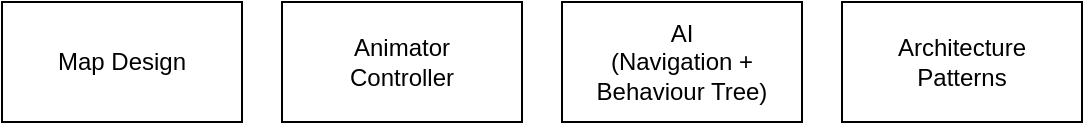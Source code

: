 <mxfile version="22.0.2" type="device">
  <diagram id="C5RBs43oDa-KdzZeNtuy" name="Page-1">
    <mxGraphModel dx="1050" dy="534" grid="1" gridSize="10" guides="1" tooltips="1" connect="1" arrows="1" fold="1" page="1" pageScale="1" pageWidth="827" pageHeight="1169" math="0" shadow="0">
      <root>
        <mxCell id="WIyWlLk6GJQsqaUBKTNV-0" />
        <mxCell id="WIyWlLk6GJQsqaUBKTNV-1" parent="WIyWlLk6GJQsqaUBKTNV-0" />
        <mxCell id="TbXr6djcCH5kdGfKxurd-0" value="Animator&lt;br&gt;Controller" style="rounded=0;whiteSpace=wrap;html=1;" vertex="1" parent="WIyWlLk6GJQsqaUBKTNV-1">
          <mxGeometry x="150" y="10" width="120" height="60" as="geometry" />
        </mxCell>
        <mxCell id="TbXr6djcCH5kdGfKxurd-1" value="Map Design" style="rounded=0;whiteSpace=wrap;html=1;" vertex="1" parent="WIyWlLk6GJQsqaUBKTNV-1">
          <mxGeometry x="10" y="10" width="120" height="60" as="geometry" />
        </mxCell>
        <mxCell id="TbXr6djcCH5kdGfKxurd-2" value="Architecture&lt;br&gt;Patterns" style="rounded=0;whiteSpace=wrap;html=1;" vertex="1" parent="WIyWlLk6GJQsqaUBKTNV-1">
          <mxGeometry x="430" y="10" width="120" height="60" as="geometry" />
        </mxCell>
        <mxCell id="TbXr6djcCH5kdGfKxurd-3" value="AI&lt;br&gt;(Navigation + Behaviour Tree)" style="rounded=0;whiteSpace=wrap;html=1;" vertex="1" parent="WIyWlLk6GJQsqaUBKTNV-1">
          <mxGeometry x="290" y="10" width="120" height="60" as="geometry" />
        </mxCell>
      </root>
    </mxGraphModel>
  </diagram>
</mxfile>
